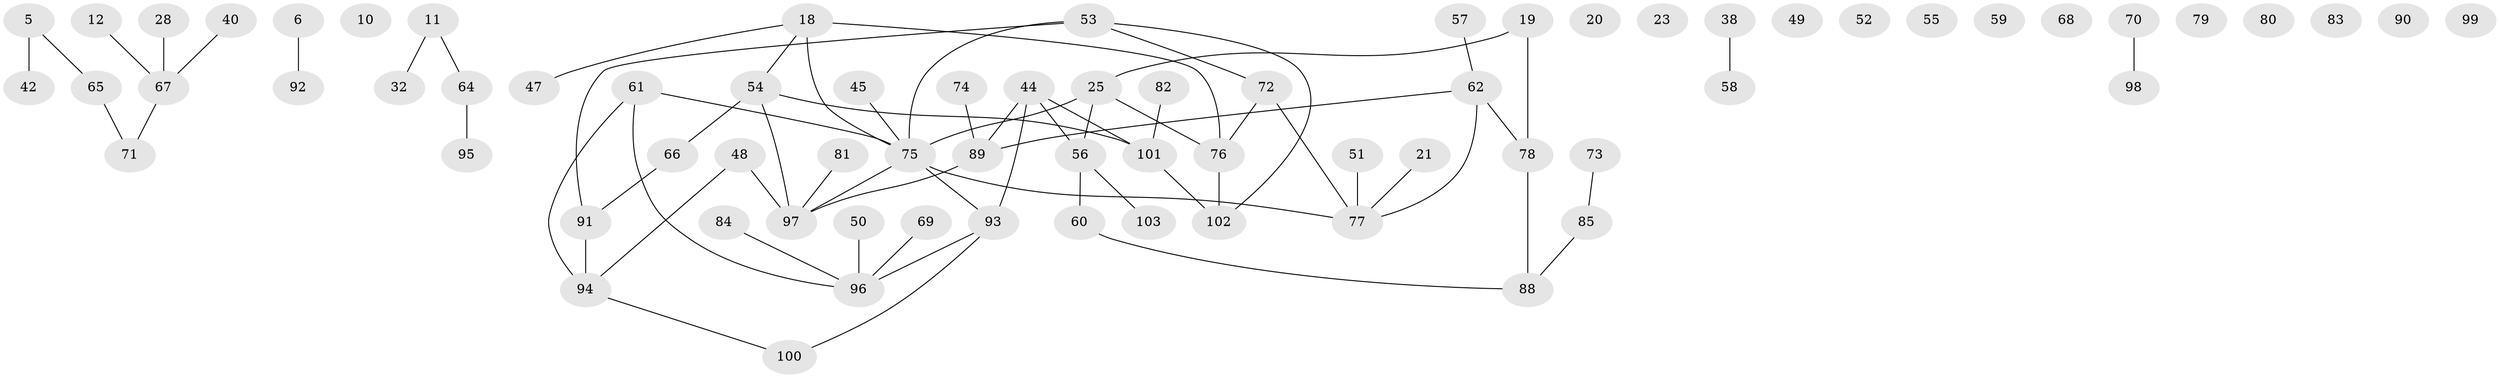 // original degree distribution, {3: 0.1650485436893204, 1: 0.30097087378640774, 4: 0.1262135922330097, 2: 0.23300970873786409, 0: 0.11650485436893204, 7: 0.009708737864077669, 5: 0.04854368932038835}
// Generated by graph-tools (version 1.1) at 2025/42/03/04/25 21:42:17]
// undirected, 72 vertices, 70 edges
graph export_dot {
graph [start="1"]
  node [color=gray90,style=filled];
  5;
  6;
  10;
  11;
  12;
  18;
  19;
  20;
  21;
  23;
  25;
  28;
  32;
  38;
  40;
  42;
  44;
  45;
  47;
  48;
  49;
  50;
  51;
  52;
  53 [super="+9"];
  54;
  55;
  56 [super="+33"];
  57;
  58;
  59;
  60;
  61 [super="+14"];
  62;
  64;
  65;
  66;
  67;
  68;
  69;
  70;
  71;
  72 [super="+39"];
  73;
  74;
  75 [super="+17"];
  76 [super="+63"];
  77 [super="+24"];
  78 [super="+30"];
  79;
  80;
  81;
  82;
  83;
  84;
  85;
  88 [super="+46"];
  89 [super="+35+43"];
  90 [super="+2"];
  91 [super="+86"];
  92;
  93 [super="+26+1+7"];
  94 [super="+3"];
  95;
  96 [super="+27"];
  97 [super="+34"];
  98;
  99;
  100 [super="+87"];
  101 [super="+16+41+37"];
  102 [super="+31"];
  103;
  5 -- 42;
  5 -- 65;
  6 -- 92;
  11 -- 32;
  11 -- 64;
  12 -- 67;
  18 -- 47;
  18 -- 54;
  18 -- 75 [weight=2];
  18 -- 76;
  19 -- 25;
  19 -- 78;
  21 -- 77;
  25 -- 56;
  25 -- 75 [weight=2];
  25 -- 76;
  28 -- 67;
  38 -- 58;
  40 -- 67;
  44 -- 93;
  44 -- 56;
  44 -- 89;
  44 -- 101;
  45 -- 75;
  48 -- 94;
  48 -- 97;
  50 -- 96;
  51 -- 77;
  53 -- 72;
  53 -- 102;
  53 -- 75;
  53 -- 91;
  54 -- 66;
  54 -- 97;
  54 -- 101;
  56 -- 60;
  56 -- 103;
  57 -- 62;
  60 -- 88;
  61 -- 75;
  61 -- 94;
  61 -- 96;
  62 -- 78 [weight=2];
  62 -- 89;
  62 -- 77;
  64 -- 95;
  65 -- 71;
  66 -- 91;
  67 -- 71;
  69 -- 96;
  70 -- 98;
  72 -- 76;
  72 -- 77;
  73 -- 85;
  74 -- 89;
  75 -- 97;
  75 -- 77;
  75 -- 93;
  76 -- 102 [weight=2];
  78 -- 88;
  81 -- 97;
  82 -- 101;
  84 -- 96;
  85 -- 88;
  89 -- 97;
  91 -- 94 [weight=2];
  93 -- 96;
  93 -- 100;
  94 -- 100;
  101 -- 102 [weight=2];
}
